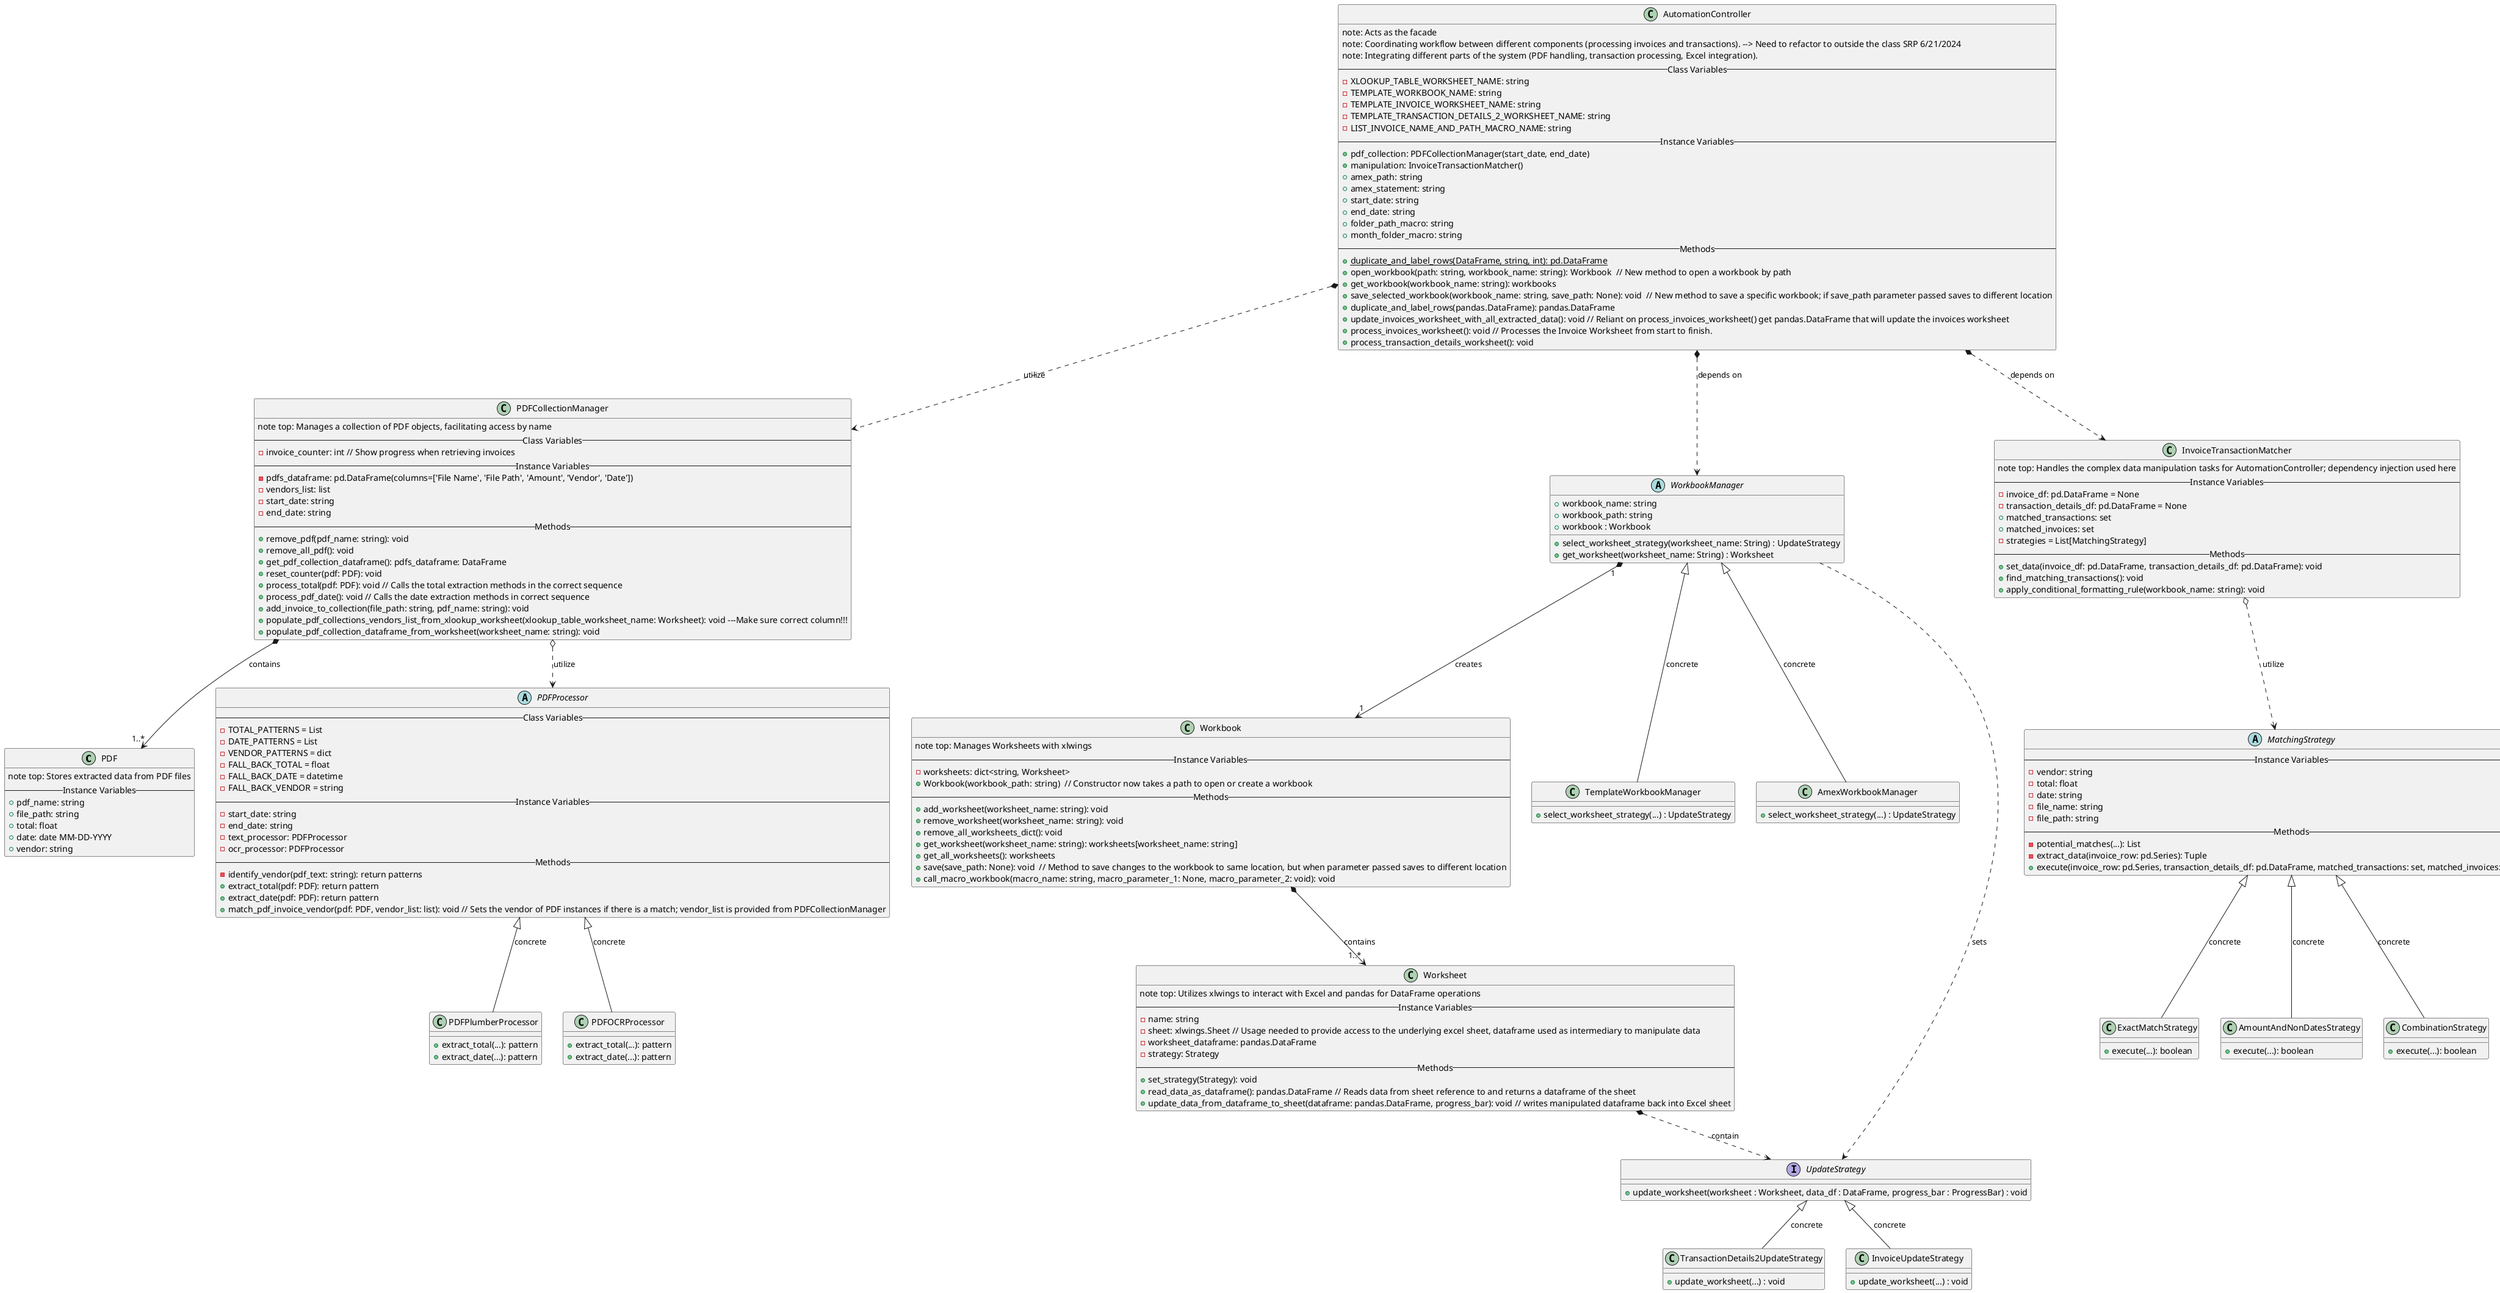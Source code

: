 @startuml
'https://plantuml.com/class-diagram

class PDF {
    note top: Stores extracted data from PDF files
    -- Instance Variables --
    + pdf_name: string
    + file_path: string
    + total: float
    + date: date MM-DD-YYYY
    + vendor: string
}

class PDFCollectionManager {
    note top: Manages a collection of PDF objects, facilitating access by name
    -- Class Variables --
    - invoice_counter: int // Show progress when retrieving invoices
    -- Instance Variables --
    - pdfs_dataframe: pd.DataFrame(columns=['File Name', 'File Path', 'Amount', 'Vendor', 'Date'])
    - vendors_list: list
    - start_date: string
    - end_date: string
    -- Methods --
    + remove_pdf(pdf_name: string): void
    + remove_all_pdf(): void
    + get_pdf_collection_dataframe(): pdfs_dataframe: DataFrame
    + reset_counter(pdf: PDF): void
    + process_total(pdf: PDF): void // Calls the total extraction methods in the correct sequence
    + process_pdf_date(): void // Calls the date extraction methods in correct sequence
    + add_invoice_to_collection(file_path: string, pdf_name: string): void
    + populate_pdf_collections_vendors_list_from_xlookup_worksheet(xlookup_table_worksheet_name: Worksheet): void ---Make sure correct column!!!
    + populate_pdf_collection_dataframe_from_worksheet(worksheet_name: string): void
}

abstract PDFProcessor {
    -- Class Variables --
    - TOTAL_PATTERNS = List
    - DATE_PATTERNS = List
    - VENDOR_PATTERNS = dict
    - FALL_BACK_TOTAL = float
    - FALL_BACK_DATE = datetime
    - FALL_BACK_VENDOR = string
    -- Instance Variables --
    - start_date: string
    - end_date: string
    - text_processor: PDFProcessor
    - ocr_processor: PDFProcessor
    -- Methods --
    - identify_vendor(pdf_text: string): return patterns
    + extract_total(pdf: PDF): return pattern
    + extract_date(pdf: PDF): return pattern
    + match_pdf_invoice_vendor(pdf: PDF, vendor_list: list): void // Sets the vendor of PDF instances if there is a match; vendor_list is provided from PDFCollectionManager
}

class PDFPlumberProcessor {
    + extract_total(...): pattern
    + extract_date(...): pattern
}

class PDFOCRProcessor {
    + extract_total(...): pattern
    + extract_date(...): pattern
}

class Worksheet {
    note top: Utilizes xlwings to interact with Excel and pandas for DataFrame operations
    -- Instance Variables --
    - name: string
    - sheet: xlwings.Sheet // Usage needed to provide access to the underlying excel sheet, dataframe used as intermediary to manipulate data
    - worksheet_dataframe: pandas.DataFrame
    - strategy: Strategy
    -- Methods --
    + set_strategy(Strategy): void
    + read_data_as_dataframe(): pandas.DataFrame // Reads data from sheet reference to and returns a dataframe of the sheet
    + update_data_from_dataframe_to_sheet(dataframe: pandas.DataFrame, progress_bar): void // writes manipulated dataframe back into Excel sheet
}

class Workbook {
    note top: Manages Worksheets with xlwings
    -- Instance Variables --
    - worksheets: dict<string, Worksheet>
    + Workbook(workbook_path: string)  // Constructor now takes a path to open or create a workbook
    -- Methods --
    + add_worksheet(worksheet_name: string): void
    + remove_worksheet(worksheet_name: string): void
    + remove_all_worksheets_dict(): void
    + get_worksheet(worksheet_name: string): worksheets[worksheet_name: string]
    + get_all_worksheets(): worksheets
    + save(save_path: None): void  // Method to save changes to the workbook to same location, but when parameter passed saves to different location
    + call_macro_workbook(macro_name: string, macro_parameter_1: None, macro_parameter_2: void): void
}

abstract class WorkbookManager {
    + workbook_name: string
    + workbook_path: string
    + workbook : Workbook
    + select_worksheet_strategy(worksheet_name: String) : UpdateStrategy
    + get_worksheet(worksheet_name: String) : Worksheet
}

class TemplateWorkbookManager{
    + select_worksheet_strategy(...) : UpdateStrategy
}

class AmexWorkbookManager{
    + select_worksheet_strategy(...) : UpdateStrategy
}

interface UpdateStrategy {
    + update_worksheet(worksheet : Worksheet, data_df : DataFrame, progress_bar : ProgressBar) : void
}

class TransactionDetails2UpdateStrategy{
    + update_worksheet(...) : void
}

class InvoiceUpdateStrategy{
    + update_worksheet(...) : void
}


class InvoiceTransactionMatcher {
    note top: Handles the complex data manipulation tasks for AutomationController; dependency injection used here
   -- Instance Variables --
   - invoice_df: pd.DataFrame = None
   - transaction_details_df: pd.DataFrame = None
   + matched_transactions: set
   + matched_invoices: set
   - strategies = List[MatchingStrategy]
   -- Methods --
   + set_data(invoice_df: pd.DataFrame, transaction_details_df: pd.DataFrame): void
   + find_matching_transactions(): void
   + apply_conditional_formatting_rule(workbook_name: string): void
}

abstract MatchingStrategy {
    -- Instance Variables --
    - vendor: string
    - total: float
    - date: string
    - file_name: string
    - file_path: string
    -- Methods --
    - potential_matches(...): List
    - extract_data(invoice_row: pd.Series): Tuple
    + execute(invoice_row: pd.Series, transaction_details_df: pd.DataFrame, matched_transactions: set, matched_invoices: set): boolean
}

class ExactMatchStrategy {
    + execute(...): boolean
}

class AmountAndNonDatesStrategy {
    + execute(...): boolean
}

class CombinationStrategy {
    + execute(...): boolean
}

class AutomationController {
    note: Acts as the facade
    note: Coordinating workflow between different components (processing invoices and transactions). --> Need to refactor to outside the class SRP 6/21/2024
    note: Integrating different parts of the system (PDF handling, transaction processing, Excel integration).
    -- Class Variables --
    - XLOOKUP_TABLE_WORKSHEET_NAME: string
    - TEMPLATE_WORKBOOK_NAME: string
    - TEMPLATE_INVOICE_WORKSHEET_NAME: string
    - TEMPLATE_TRANSACTION_DETAILS_2_WORKSHEET_NAME: string
    - LIST_INVOICE_NAME_AND_PATH_MACRO_NAME: string
    -- Instance Variables --
'    + workbooks_dict: dict<string, Workbook>
    + pdf_collection: PDFCollectionManager(start_date, end_date)
    + manipulation: InvoiceTransactionMatcher()
    + amex_path: string
    + amex_statement: string
    + start_date: string
    + end_date: string
    + folder_path_macro: string
    + month_folder_macro: string
    -- Methods --
    + {static} duplicate_and_label_rows(DataFrame, string, int): pd.DataFrame
    + open_workbook(path: string, workbook_name: string): Workbook  // New method to open a workbook by path
    + get_workbook(workbook_name: string): workbooks
    + save_selected_workbook(workbook_name: string, save_path: None): void  // New method to save a specific workbook; if save_path parameter passed saves to different location
    + duplicate_and_label_rows(pandas.DataFrame): pandas.DataFrame
    + update_invoices_worksheet_with_all_extracted_data(): void // Reliant on process_invoices_worksheet() get pandas.DataFrame that will update the invoices worksheet
    + process_invoices_worksheet(): void // Processes the Invoice Worksheet from start to finish.
    + process_transaction_details_worksheet(): void
}

Workbook *--> "1..*" Worksheet : contains

PDFCollectionManager *--> "1..*" PDF : contains
PDFCollectionManager o..> PDFProcessor : utilize

AutomationController *..> InvoiceTransactionMatcher : depends on
AutomationController *..> WorkbookManager : depends on
AutomationController *..> PDFCollectionManager : utilize

MatchingStrategy <|-- ExactMatchStrategy : concrete
MatchingStrategy <|-- AmountAndNonDatesStrategy : concrete
MatchingStrategy <|-- CombinationStrategy : concrete

InvoiceTransactionMatcher o..> MatchingStrategy : utilize

UpdateStrategy <|-- TransactionDetails2UpdateStrategy : concrete
UpdateStrategy <|-- InvoiceUpdateStrategy : concrete

Worksheet *..> UpdateStrategy : contain

WorkbookManager <|-- TemplateWorkbookManager : concrete
WorkbookManager <|-- AmexWorkbookManager  : concrete

WorkbookManager "1" *--> "1" Workbook : creates
WorkbookManager ..> UpdateStrategy : sets

PDFProcessor <|-- PDFPlumberProcessor : concrete
PDFProcessor <|-- PDFOCRProcessor : concrete

@enduml
